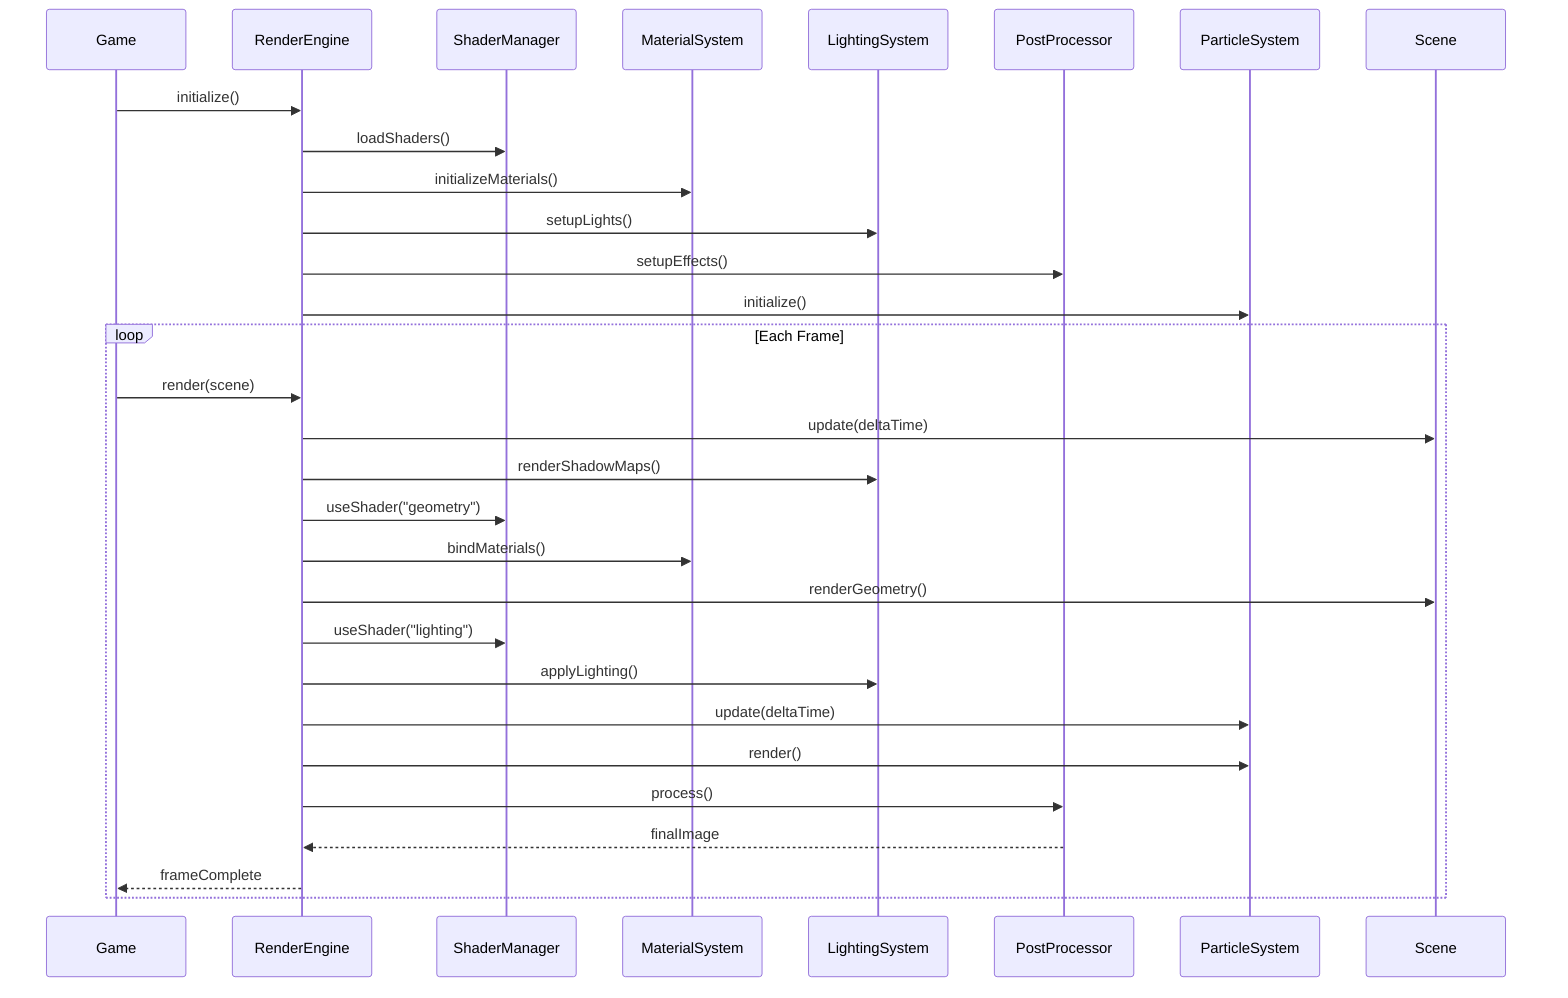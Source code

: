 sequenceDiagram
    participant Game
    participant RE as RenderEngine
    participant SM as ShaderManager
    participant MS as MaterialSystem
    participant LS as LightingSystem
    participant PP as PostProcessor
    participant PS as ParticleSystem
    participant Scene

    Game->>RE: initialize()
    RE->>SM: loadShaders()
    RE->>MS: initializeMaterials()
    RE->>LS: setupLights()
    RE->>PP: setupEffects()
    RE->>PS: initialize()

    loop Each Frame
        Game->>RE: render(scene)
        RE->>Scene: update(deltaTime)
        RE->>LS: renderShadowMaps()
        RE->>SM: useShader("geometry")
        RE->>MS: bindMaterials()
        RE->>Scene: renderGeometry()
        RE->>SM: useShader("lighting")
        RE->>LS: applyLighting()
        RE->>PS: update(deltaTime)
        RE->>PS: render()
        RE->>PP: process()
        PP-->>RE: finalImage
        RE-->>Game: frameComplete
    end